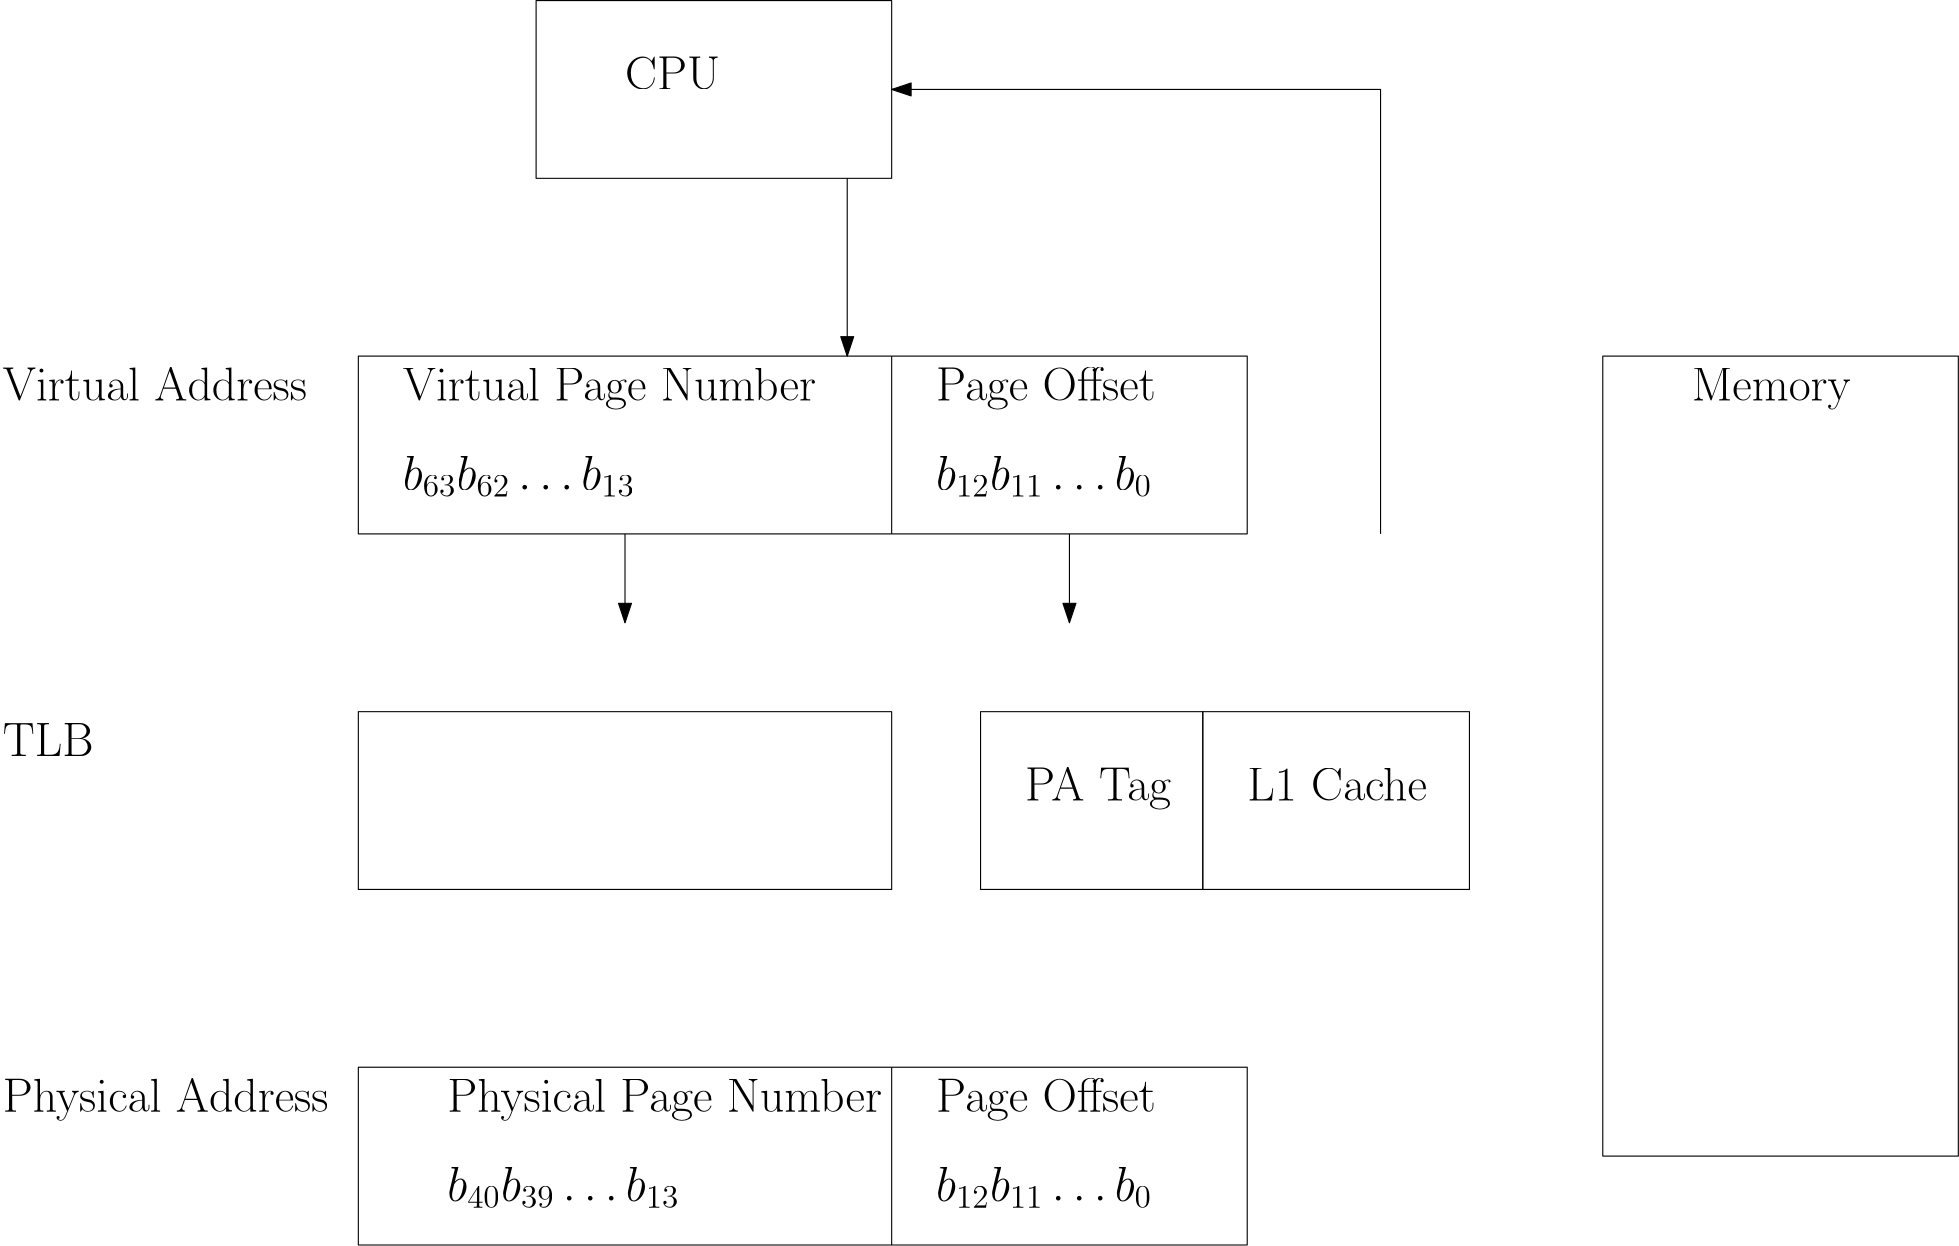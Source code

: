 <?xml version="1.0"?>
<!DOCTYPE ipe SYSTEM "ipe.dtd">
<ipe version="70218" creator="Ipe 7.2.24">
<info created="D:20220118224528" modified="D:20220207215804"/>
<ipestyle name="basic">
<symbol name="arrow/arc(spx)">
<path stroke="sym-stroke" fill="sym-stroke" pen="sym-pen">
0 0 m
-1 0.333 l
-1 -0.333 l
h
</path>
</symbol>
<symbol name="arrow/farc(spx)">
<path stroke="sym-stroke" fill="white" pen="sym-pen">
0 0 m
-1 0.333 l
-1 -0.333 l
h
</path>
</symbol>
<symbol name="arrow/ptarc(spx)">
<path stroke="sym-stroke" fill="sym-stroke" pen="sym-pen">
0 0 m
-1 0.333 l
-0.8 0 l
-1 -0.333 l
h
</path>
</symbol>
<symbol name="arrow/fptarc(spx)">
<path stroke="sym-stroke" fill="white" pen="sym-pen">
0 0 m
-1 0.333 l
-0.8 0 l
-1 -0.333 l
h
</path>
</symbol>
<symbol name="mark/circle(sx)" transformations="translations">
<path fill="sym-stroke">
0.6 0 0 0.6 0 0 e
0.4 0 0 0.4 0 0 e
</path>
</symbol>
<symbol name="mark/disk(sx)" transformations="translations">
<path fill="sym-stroke">
0.6 0 0 0.6 0 0 e
</path>
</symbol>
<symbol name="mark/fdisk(sfx)" transformations="translations">
<group>
<path fill="sym-fill">
0.5 0 0 0.5 0 0 e
</path>
<path fill="sym-stroke" fillrule="eofill">
0.6 0 0 0.6 0 0 e
0.4 0 0 0.4 0 0 e
</path>
</group>
</symbol>
<symbol name="mark/box(sx)" transformations="translations">
<path fill="sym-stroke" fillrule="eofill">
-0.6 -0.6 m
0.6 -0.6 l
0.6 0.6 l
-0.6 0.6 l
h
-0.4 -0.4 m
0.4 -0.4 l
0.4 0.4 l
-0.4 0.4 l
h
</path>
</symbol>
<symbol name="mark/square(sx)" transformations="translations">
<path fill="sym-stroke">
-0.6 -0.6 m
0.6 -0.6 l
0.6 0.6 l
-0.6 0.6 l
h
</path>
</symbol>
<symbol name="mark/fsquare(sfx)" transformations="translations">
<group>
<path fill="sym-fill">
-0.5 -0.5 m
0.5 -0.5 l
0.5 0.5 l
-0.5 0.5 l
h
</path>
<path fill="sym-stroke" fillrule="eofill">
-0.6 -0.6 m
0.6 -0.6 l
0.6 0.6 l
-0.6 0.6 l
h
-0.4 -0.4 m
0.4 -0.4 l
0.4 0.4 l
-0.4 0.4 l
h
</path>
</group>
</symbol>
<symbol name="mark/cross(sx)" transformations="translations">
<group>
<path fill="sym-stroke">
-0.43 -0.57 m
0.57 0.43 l
0.43 0.57 l
-0.57 -0.43 l
h
</path>
<path fill="sym-stroke">
-0.43 0.57 m
0.57 -0.43 l
0.43 -0.57 l
-0.57 0.43 l
h
</path>
</group>
</symbol>
<symbol name="arrow/fnormal(spx)">
<path stroke="sym-stroke" fill="white" pen="sym-pen">
0 0 m
-1 0.333 l
-1 -0.333 l
h
</path>
</symbol>
<symbol name="arrow/pointed(spx)">
<path stroke="sym-stroke" fill="sym-stroke" pen="sym-pen">
0 0 m
-1 0.333 l
-0.8 0 l
-1 -0.333 l
h
</path>
</symbol>
<symbol name="arrow/fpointed(spx)">
<path stroke="sym-stroke" fill="white" pen="sym-pen">
0 0 m
-1 0.333 l
-0.8 0 l
-1 -0.333 l
h
</path>
</symbol>
<symbol name="arrow/linear(spx)">
<path stroke="sym-stroke" pen="sym-pen">
-1 0.333 m
0 0 l
-1 -0.333 l
</path>
</symbol>
<symbol name="arrow/fdouble(spx)">
<path stroke="sym-stroke" fill="white" pen="sym-pen">
0 0 m
-1 0.333 l
-1 -0.333 l
h
-1 0 m
-2 0.333 l
-2 -0.333 l
h
</path>
</symbol>
<symbol name="arrow/double(spx)">
<path stroke="sym-stroke" fill="sym-stroke" pen="sym-pen">
0 0 m
-1 0.333 l
-1 -0.333 l
h
-1 0 m
-2 0.333 l
-2 -0.333 l
h
</path>
</symbol>
<symbol name="arrow/mid-normal(spx)">
<path stroke="sym-stroke" fill="sym-stroke" pen="sym-pen">
0.5 0 m
-0.5 0.333 l
-0.5 -0.333 l
h
</path>
</symbol>
<symbol name="arrow/mid-fnormal(spx)">
<path stroke="sym-stroke" fill="white" pen="sym-pen">
0.5 0 m
-0.5 0.333 l
-0.5 -0.333 l
h
</path>
</symbol>
<symbol name="arrow/mid-pointed(spx)">
<path stroke="sym-stroke" fill="sym-stroke" pen="sym-pen">
0.5 0 m
-0.5 0.333 l
-0.3 0 l
-0.5 -0.333 l
h
</path>
</symbol>
<symbol name="arrow/mid-fpointed(spx)">
<path stroke="sym-stroke" fill="white" pen="sym-pen">
0.5 0 m
-0.5 0.333 l
-0.3 0 l
-0.5 -0.333 l
h
</path>
</symbol>
<symbol name="arrow/mid-double(spx)">
<path stroke="sym-stroke" fill="sym-stroke" pen="sym-pen">
1 0 m
0 0.333 l
0 -0.333 l
h
0 0 m
-1 0.333 l
-1 -0.333 l
h
</path>
</symbol>
<symbol name="arrow/mid-fdouble(spx)">
<path stroke="sym-stroke" fill="white" pen="sym-pen">
1 0 m
0 0.333 l
0 -0.333 l
h
0 0 m
-1 0.333 l
-1 -0.333 l
h
</path>
</symbol>
<anglesize name="22.5 deg" value="22.5"/>
<anglesize name="30 deg" value="30"/>
<anglesize name="45 deg" value="45"/>
<anglesize name="60 deg" value="60"/>
<anglesize name="90 deg" value="90"/>
<arrowsize name="large" value="10"/>
<arrowsize name="small" value="5"/>
<arrowsize name="tiny" value="3"/>
<color name="blue" value="0 0 1"/>
<color name="brown" value="0.647 0.165 0.165"/>
<color name="darkblue" value="0 0 0.545"/>
<color name="darkcyan" value="0 0.545 0.545"/>
<color name="darkgray" value="0.663"/>
<color name="darkgreen" value="0 0.392 0"/>
<color name="darkmagenta" value="0.545 0 0.545"/>
<color name="darkorange" value="1 0.549 0"/>
<color name="darkred" value="0.545 0 0"/>
<color name="gold" value="1 0.843 0"/>
<color name="gray" value="0.745"/>
<color name="green" value="0 1 0"/>
<color name="lightblue" value="0.678 0.847 0.902"/>
<color name="lightcyan" value="0.878 1 1"/>
<color name="lightgray" value="0.827"/>
<color name="lightgreen" value="0.565 0.933 0.565"/>
<color name="lightyellow" value="1 1 0.878"/>
<color name="navy" value="0 0 0.502"/>
<color name="orange" value="1 0.647 0"/>
<color name="pink" value="1 0.753 0.796"/>
<color name="purple" value="0.627 0.125 0.941"/>
<color name="red" value="1 0 0"/>
<color name="seagreen" value="0.18 0.545 0.341"/>
<color name="turquoise" value="0.251 0.878 0.816"/>
<color name="violet" value="0.933 0.51 0.933"/>
<color name="yellow" value="1 1 0"/>
<dashstyle name="dash dot dotted" value="[4 2 1 2 1 2] 0"/>
<dashstyle name="dash dotted" value="[4 2 1 2] 0"/>
<dashstyle name="dashed" value="[4] 0"/>
<dashstyle name="dotted" value="[1 3] 0"/>
<gridsize name="10 pts (~3.5 mm)" value="10"/>
<gridsize name="14 pts (~5 mm)" value="14"/>
<gridsize name="16 pts (~6 mm)" value="16"/>
<gridsize name="20 pts (~7 mm)" value="20"/>
<gridsize name="28 pts (~10 mm)" value="28"/>
<gridsize name="32 pts (~12 mm)" value="32"/>
<gridsize name="4 pts" value="4"/>
<gridsize name="56 pts (~20 mm)" value="56"/>
<gridsize name="8 pts (~3 mm)" value="8"/>
<opacity name="10%" value="0.1"/>
<opacity name="30%" value="0.3"/>
<opacity name="50%" value="0.5"/>
<opacity name="75%" value="0.75"/>
<pen name="fat" value="1.2"/>
<pen name="heavier" value="0.8"/>
<pen name="ultrafat" value="2"/>
<symbolsize name="large" value="5"/>
<symbolsize name="small" value="2"/>
<symbolsize name="tiny" value="1.1"/>
<textsize name="Huge" value="\Huge"/>
<textsize name="LARGE" value="\LARGE"/>
<textsize name="Large" value="\Large"/>
<textsize name="footnote" value="\footnotesize"/>
<textsize name="huge" value="\huge"/>
<textsize name="large" value="\large"/>
<textsize name="small" value="\small"/>
<textsize name="tiny" value="\tiny"/>
<textstyle name="center" begin="\begin{center}" end="\end{center}"/>
<textstyle name="item" begin="\begin{itemize}\item{}" end="\end{itemize}"/>
<textstyle name="itemize" begin="\begin{itemize}" end="\end{itemize}"/>
<tiling name="falling" angle="-60" step="4" width="1"/>
<tiling name="rising" angle="30" step="4" width="1"/>
</ipestyle>
<ipestyle name="customsize">
<layout paper="1600 800" origin="0 0" frame="1600 800"/>
</ipestyle>
<page>
<layer name="alpha"/>
<view layers="alpha" active="alpha"/>
<path layer="alpha" matrix="1 0 0 2 128 -896" stroke="black">
128 768 m
128 736 l
448 736 l
448 768 l
h
</path>
<text matrix="1 0 0 1 112 -112" transformations="translations" pos="16 736" stroke="black" type="label" width="109.602" height="11.955" depth="0" valign="baseline" size="LARGE">Virtual Address</text>
<text matrix="1 0 0 1 128 -160" transformations="translations" pos="144 784" stroke="black" type="label" width="148.869" height="11.954" depth="3.35" valign="baseline" size="LARGE">Virtual Page Number</text>
<path matrix="1 0 0 2 128 -896" stroke="black">
320 768 m
320 736 l
320 736 l
</path>
<text matrix="1 0 0 1 128 -160" transformations="translations" pos="336 784" stroke="black" type="label" width="79.065" height="11.954" depth="3.35" valign="baseline" size="LARGE">Page Offset</text>
<text matrix="1 0 0 1 128 -144" transformations="translations" pos="336 736" stroke="black" type="label" width="77.784" height="11.957" depth="2.58" valign="baseline" size="LARGE" style="math">b_{12} b_{11} \dots b_{0}</text>
<text matrix="1 0 0 1 64 -144" transformations="translations" pos="208 736" stroke="black" type="label" width="83.637" height="11.957" depth="2.58" valign="baseline" size="LARGE" style="math">b_{63} b_{62} \dots b_{13}</text>
<path matrix="1.25 0 0 2 16 -768" stroke="black">
192 576 m
192 544 l
448 544 l
448 576 l
h
</path>
<path matrix="1 0 0 2 128 -768" stroke="black">
320 576 m
320 544 l
</path>
<text matrix="1 0 0 1 128 -224" transformations="translations" pos="336 560" stroke="black" type="label" width="77.784" height="11.957" depth="2.58" valign="baseline" size="LARGE" style="math">b_{12}b_{11} \dots b_{0}</text>
<text matrix="1 0 0 1 64 -224" transformations="translations" pos="224 560" stroke="black" type="label" width="83.637" height="11.957" depth="2.58" valign="baseline" size="LARGE" style="math">b_{40}b_{39} \dots b_{13}</text>
<text matrix="1 0 0 1 112 -192" transformations="translations" pos="16 560" stroke="black" type="label" width="117.366" height="11.954" depth="3.35" valign="baseline" size="LARGE">Physical Address</text>
<text matrix="1 0 0 1 96 -224" transformations="translations" pos="192 592" stroke="black" type="label" width="156.633" height="11.954" depth="3.35" valign="baseline" size="LARGE">Physical Page Number</text>
<text matrix="1 0 0 1 128 -224" transformations="translations" pos="336 592" stroke="black" type="label" width="79.065" height="11.954" depth="3.35" valign="baseline" size="LARGE">Page Offset</text>
<path matrix="1 0 0 1 0 -64" stroke="black">
256 576 m
256 512 l
448 512 l
448 576 l
h
</path>
<path stroke="black">
320 768 m
320 704 l
448 704 l
448 768 l
h
</path>
<path matrix="2.5 0 0 1 -760 -64" stroke="black">
496 576 m
496 512 l
528 512 l
528 576 l
h
</path>
<path stroke="black" arrow="normal/normal">
432 704 m
432 640 l
</path>
<path matrix="1 0 0 1 0 -32" stroke="black" arrow="normal/normal">
352 608 m
352 576 l
</path>
<path matrix="1 0 0 1 0 -32" stroke="black" arrow="normal/normal">
512 608 m
512 576 l
</path>
<text matrix="1 0 0 1 -144 -32" transformations="translations" pos="272 528" stroke="black" type="label" width="32.673" height="11.761" depth="0" valign="baseline" size="LARGE">TLB</text>
<text matrix="1 0 0 1 -16 -64" transformations="translations" pos="592 544" stroke="black" type="label" width="64.733" height="11.955" depth="0" valign="baseline" size="LARGE">L1 Cache</text>
<text transformations="translations" pos="352 736" stroke="black" type="label" width="34.244" height="11.761" depth="0" valign="baseline" size="LARGE">CPU</text>
<path stroke="black" arrow="normal/normal">
624 576 m
624 736 l
448 736 l
</path>
<path matrix="1 0 0 1 -16 -64" stroke="black">
576 576 m
576 512 l
672 512 l
672 576 l
h
</path>
<path matrix="1 0 0 1 -16 -64" stroke="black">
592 544 m
592 544 l
592 544 l
592 544 l
h
</path>
<text matrix="1 0 0 1 -16 -64" transformations="translations" pos="512 544" stroke="black" type="label" width="52.533" height="11.76" depth="3.35" valign="baseline" size="LARGE">PA Tag</text>
<path matrix="1 0 0 1 0 -64" stroke="black">
704 704 m
704 416 l
832 416 l
832 704 l
h
</path>
<text matrix="1 0 0 1 0 -48" transformations="translations" pos="736 672" stroke="black" type="label" width="57.258" height="11.76" depth="3.35" valign="baseline" size="LARGE">Memory</text>
</page>
</ipe>
